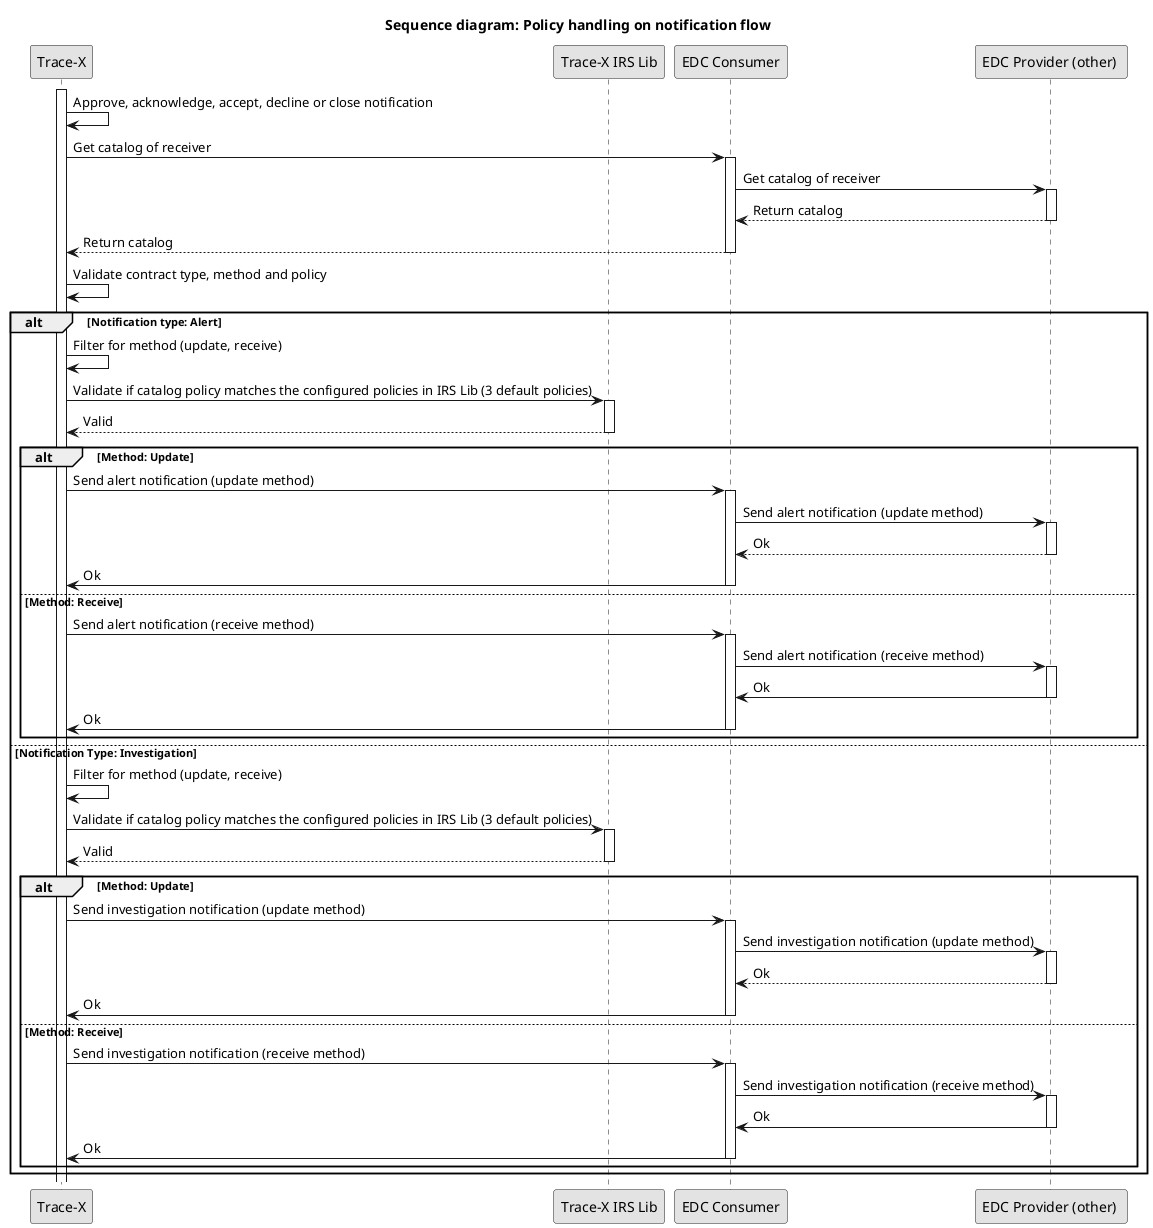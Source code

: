 @startuml
skinparam monochrome true
skinparam shadowing false
skinparam defaultFontName "Architects daughter"

title Sequence diagram: Policy handling on notification flow
participant "Trace-X" as TraceX
participant "Trace-X IRS Lib" as TraceXIRSLib
participant "EDC Consumer" as EdcConsumer
participant "EDC Provider (other) " as EdcProvider

activate TraceX
TraceX -> TraceX: Approve, acknowledge, accept, decline or close notification
TraceX -> EdcConsumer: Get catalog of receiver
activate EdcConsumer
EdcConsumer -> EdcProvider: Get catalog of receiver
activate EdcProvider
EdcProvider --> EdcConsumer: Return catalog
deactivate EdcProvider
EdcConsumer --> TraceX: Return catalog
deactivate EdcConsumer
TraceX -> TraceX: Validate contract type, method and policy

alt Notification type: Alert
    TraceX -> TraceX: Filter for method (update, receive)
    TraceX -> TraceXIRSLib: Validate if catalog policy matches the configured policies in IRS Lib (3 default policies)
    activate TraceXIRSLib
    TraceXIRSLib --> TraceX: Valid
    deactivate TraceXIRSLib
    alt Method: Update
        TraceX -> EdcConsumer: Send alert notification (update method)
        activate EdcConsumer
        EdcConsumer -> EdcProvider: Send alert notification (update method)
        activate EdcProvider
        EdcProvider --> EdcConsumer: Ok
        deactivate EdcProvider
        EdcConsumer -> TraceX: Ok
        deactivate EdcConsumer
    else Method: Receive
        TraceX -> EdcConsumer: Send alert notification (receive method)
        activate EdcConsumer
        EdcConsumer -> EdcProvider: Send alert notification (receive method)
        activate EdcProvider
        EdcProvider -> EdcConsumer: Ok
        deactivate EdcProvider
        EdcConsumer -> TraceX: Ok
        deactivate EdcConsumer
    end
else Notification Type: Investigation
    TraceX -> TraceX: Filter for method (update, receive)
    TraceX -> TraceXIRSLib: Validate if catalog policy matches the configured policies in IRS Lib (3 default policies)
    activate TraceXIRSLib
    TraceXIRSLib --> TraceX: Valid
    deactivate TraceXIRSLib
    alt Method: Update
        TraceX -> EdcConsumer: Send investigation notification (update method)
        activate EdcConsumer
        EdcConsumer -> EdcProvider: Send investigation notification (update method)
        activate EdcProvider
        EdcProvider --> EdcConsumer: Ok
        deactivate EdcProvider
        EdcConsumer -> TraceX: Ok
        deactivate EdcConsumer
    else Method: Receive
        TraceX -> EdcConsumer: Send investigation notification (receive method)
        activate EdcConsumer
        EdcConsumer -> EdcProvider: Send investigation notification (receive method)
        activate EdcProvider
        EdcProvider -> EdcConsumer: Ok
        deactivate EdcProvider
        EdcConsumer -> TraceX: Ok
        deactivate EdcConsumer
    end
end
@enduml
